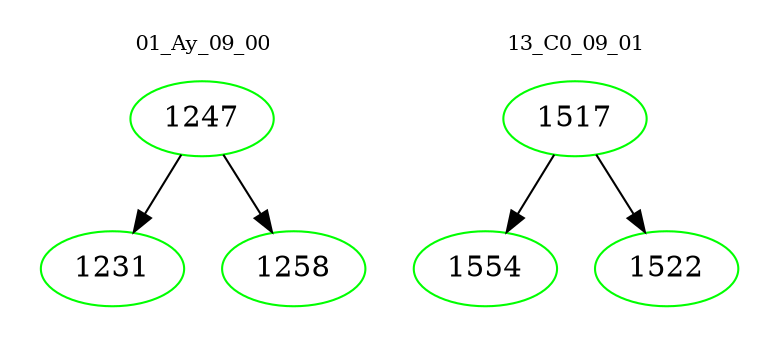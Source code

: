 digraph{
subgraph cluster_0 {
color = white
label = "01_Ay_09_00";
fontsize=10;
T0_1247 [label="1247", color="green"]
T0_1247 -> T0_1231 [color="black"]
T0_1231 [label="1231", color="green"]
T0_1247 -> T0_1258 [color="black"]
T0_1258 [label="1258", color="green"]
}
subgraph cluster_1 {
color = white
label = "13_C0_09_01";
fontsize=10;
T1_1517 [label="1517", color="green"]
T1_1517 -> T1_1554 [color="black"]
T1_1554 [label="1554", color="green"]
T1_1517 -> T1_1522 [color="black"]
T1_1522 [label="1522", color="green"]
}
}
